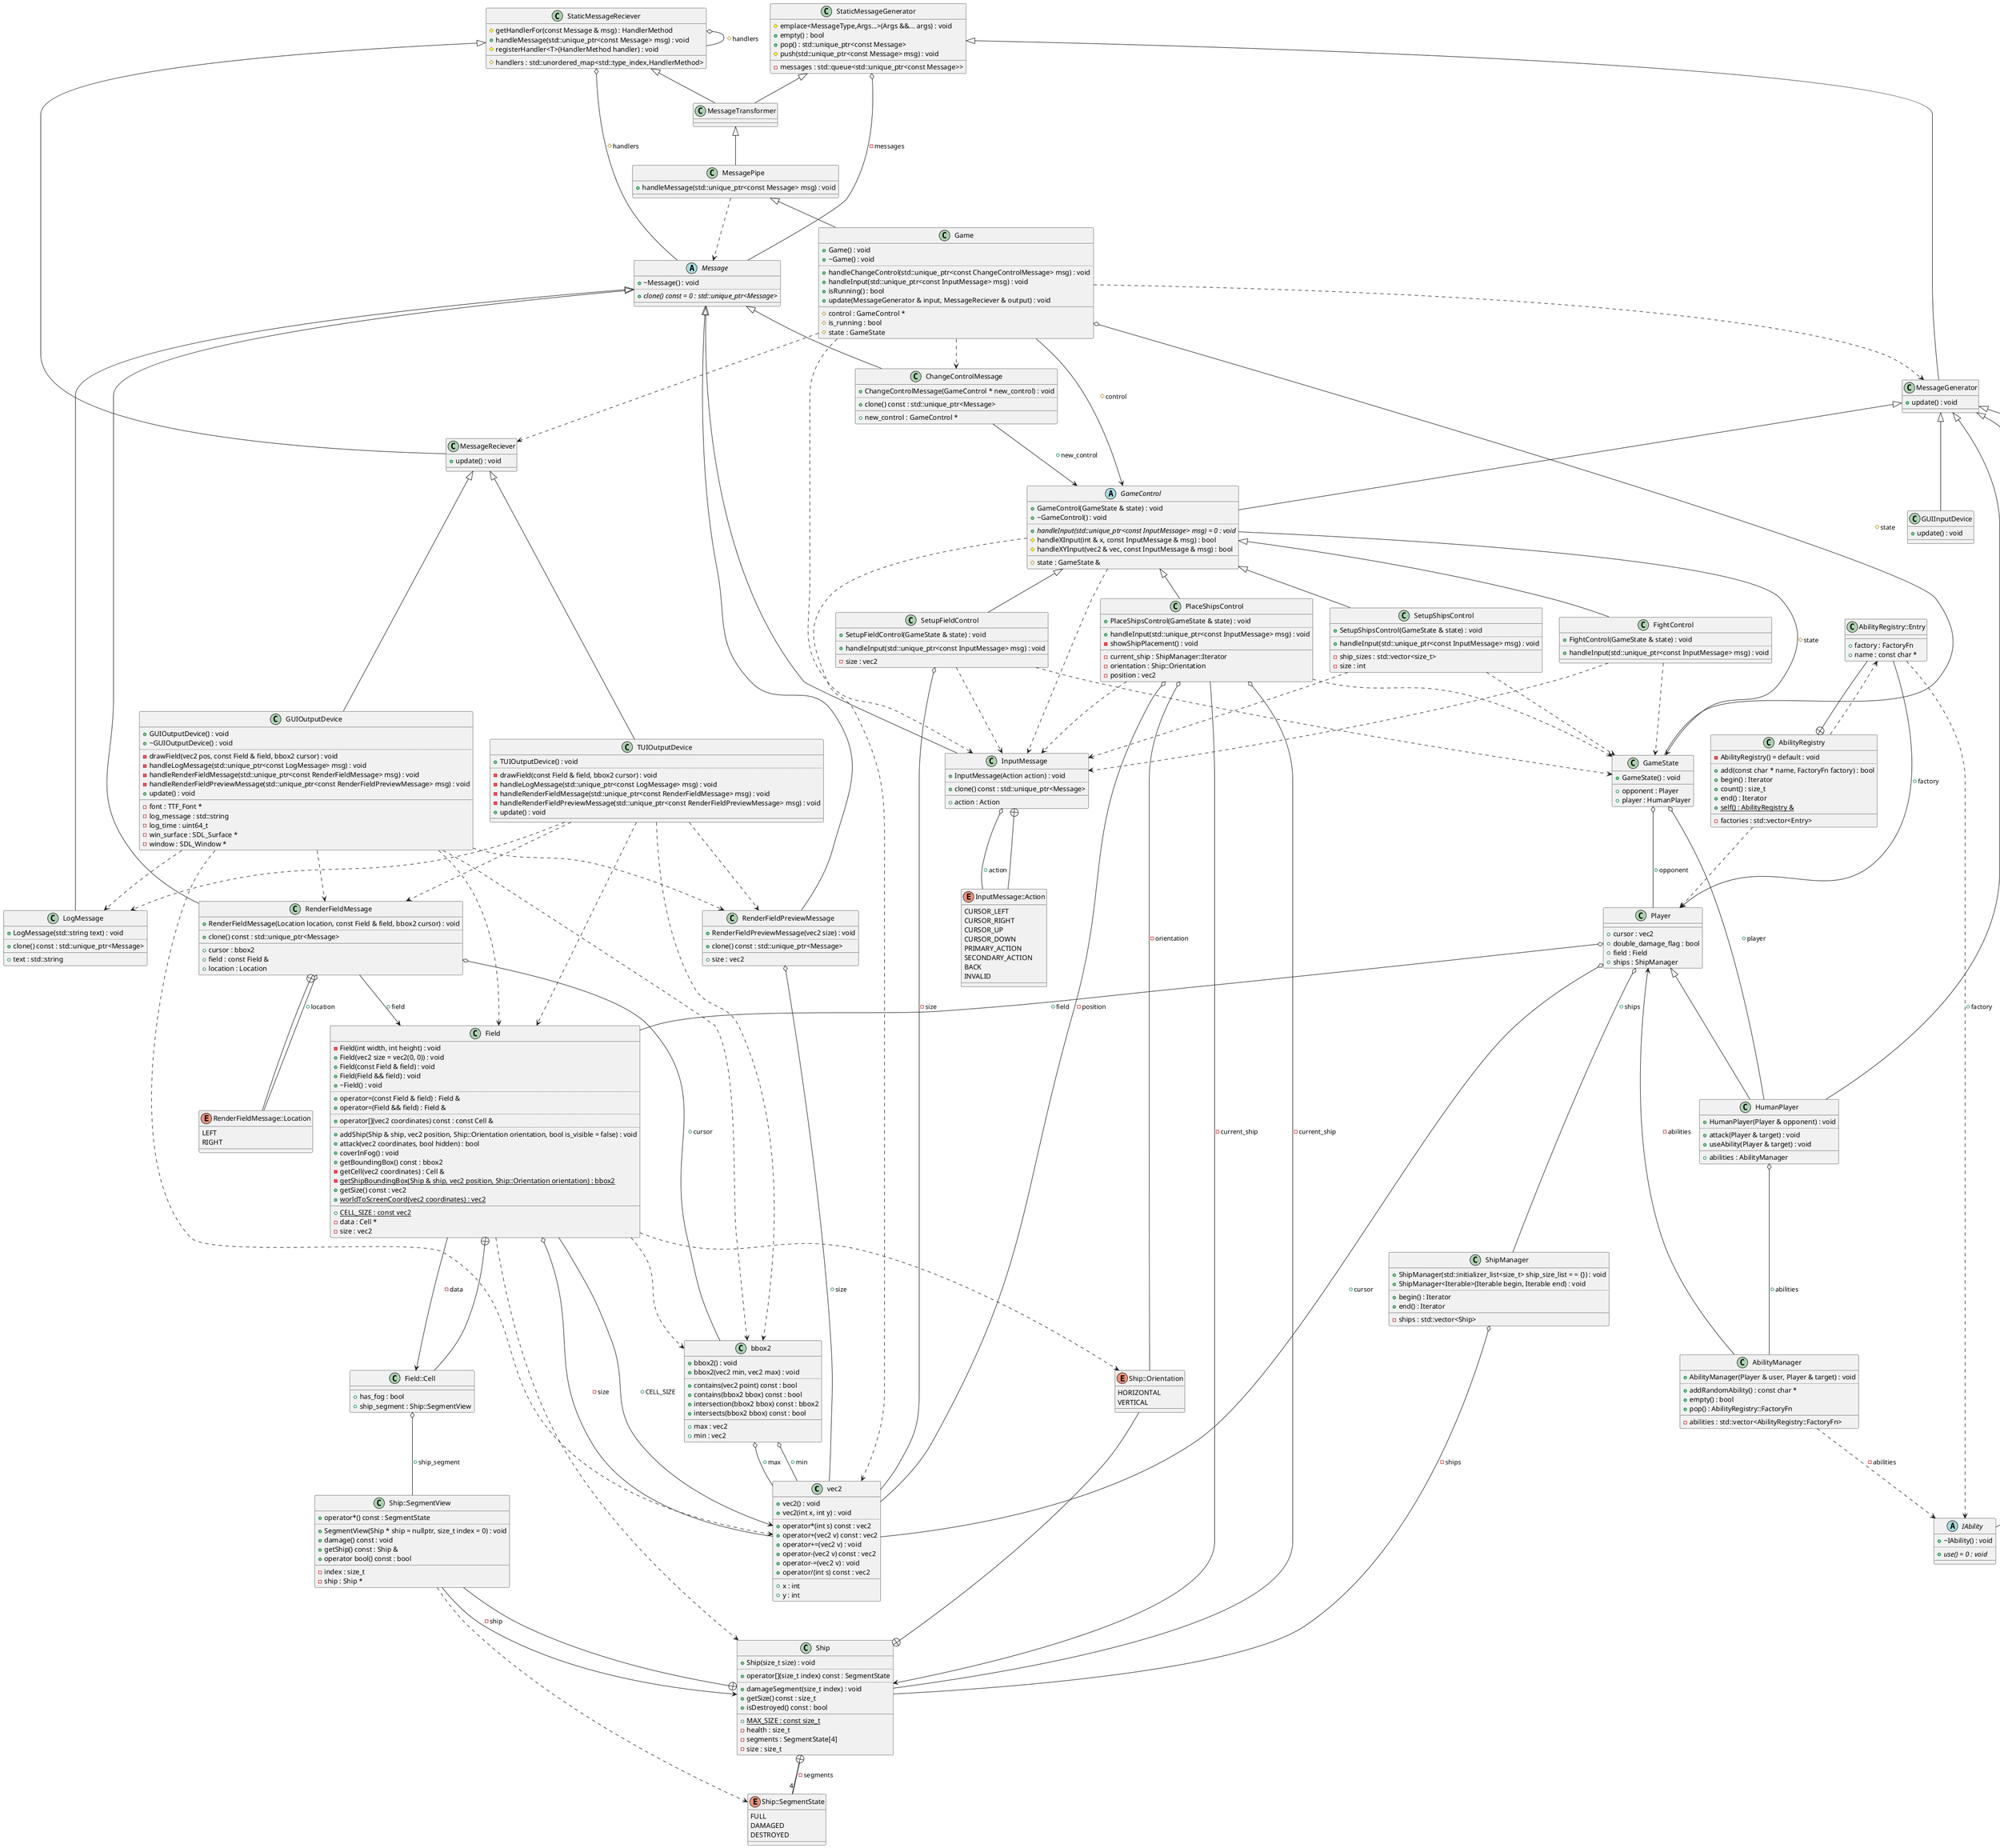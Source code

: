 @startuml
class "vec2" as C_0014202929920437685145
class C_0014202929920437685145 {
+vec2() : void
+vec2(int x, int y) : void
..
+operator*(int s) const : vec2
+operator+(vec2 v) const : vec2
+operator+=(vec2 v) : void
+operator-(vec2 v) const : vec2
+operator-=(vec2 v) : void
+operator/(int s) const : vec2
__
+x : int
+y : int
}
class "bbox2" as C_0004575140701196749888
class C_0004575140701196749888 {
+bbox2() : void
+bbox2(vec2 min, vec2 max) : void
..
+contains(vec2 point) const : bool
+contains(bbox2 bbox) const : bool
+intersection(bbox2 bbox) const : bbox2
+intersects(bbox2 bbox) const : bool
__
+max : vec2
+min : vec2
}
class "Ship" as C_0002192735519759042926
class C_0002192735519759042926 {
+Ship(size_t size) : void
..
+operator[](size_t index) const : SegmentState
..
+damageSegment(size_t index) : void
+getSize() const : size_t
+isDestroyed() const : bool
__
{static} +MAX_SIZE : const size_t
-health : size_t
-segments : SegmentState[4]
-size : size_t
}
enum "Ship::Orientation" as C_0016486133843191460874
enum C_0016486133843191460874 {
HORIZONTAL
VERTICAL
}
enum "Ship::SegmentState" as C_0016504194871418604781
enum C_0016504194871418604781 {
FULL
DAMAGED
DESTROYED
}
class "Ship::SegmentView" as C_0006764281880237464613
class C_0006764281880237464613 {
+operator*() const : SegmentState
..
+SegmentView(Ship * ship = nullptr, size_t index = 0) : void
+damage() const : void
+getShip() const : Ship &
+operator bool() const : bool
__
-index : size_t
-ship : Ship *
}
class "Field" as C_0011726100853778997750
class C_0011726100853778997750 {
-Field(int width, int height) : void
+Field(vec2 size = vec2(0, 0)) : void
+Field(const Field & field) : void
+Field(Field && field) : void
+~Field() : void
..
+operator=(const Field & field) : Field &
+operator=(Field && field) : Field &
..
+operator[](vec2 coordinates) const : const Cell &
..
+addShip(Ship & ship, vec2 position, Ship::Orientation orientation, bool is_visible = false) : void
+attack(vec2 coordinates, bool hidden) : bool
+coverInFog() : void
+getBoundingBox() const : bbox2
-getCell(vec2 coordinates) : Cell &
{static} -getShipBoundingBox(Ship & ship, vec2 position, Ship::Orientation orientation) : bbox2
+getSize() const : vec2
{static} +worldToScreenCoord(vec2 coordinates) : vec2
__
{static} +CELL_SIZE : const vec2
-data : Cell *
-size : vec2
}
class "Field::Cell" as C_0009537728670028662154
class C_0009537728670028662154 {
__
+has_fog : bool
+ship_segment : Ship::SegmentView
}
abstract "Message" as C_0012057334932614623279
abstract C_0012057334932614623279 {
+~Message() : void
..
{abstract} +clone() const = 0 : std::unique_ptr<Message>
__
}
class "InputMessage" as C_0011967384206468060539
class C_0011967384206468060539 {
+InputMessage(Action action) : void
..
+clone() const : std::unique_ptr<Message>
__
+action : Action
}
enum "InputMessage::Action" as C_0014261915196793183452
enum C_0014261915196793183452 {
CURSOR_LEFT
CURSOR_RIGHT
CURSOR_UP
CURSOR_DOWN
PRIMARY_ACTION
SECONDARY_ACTION
BACK
INVALID
}
class "RenderFieldMessage" as C_0017477181579766220527
class C_0017477181579766220527 {
+RenderFieldMessage(Location location, const Field & field, bbox2 cursor) : void
..
+clone() const : std::unique_ptr<Message>
__
+cursor : bbox2
+field : const Field &
+location : Location
}
enum "RenderFieldMessage::Location" as C_0008420114240218220723
enum C_0008420114240218220723 {
LEFT
RIGHT
}
class "RenderFieldPreviewMessage" as C_0015152662515183216554
class C_0015152662515183216554 {
+RenderFieldPreviewMessage(vec2 size) : void
..
+clone() const : std::unique_ptr<Message>
__
+size : vec2
}
class "LogMessage" as C_0003555649030164217784
class C_0003555649030164217784 {
+LogMessage(std::string text) : void
..
+clone() const : std::unique_ptr<Message>
__
+text : std::string
}
class "ChangeControlMessage" as C_0005859226858777572307
class C_0005859226858777572307 {
+ChangeControlMessage(GameControl * new_control) : void
..
+clone() const : std::unique_ptr<Message>
__
+new_control : GameControl *
}
class "StaticMessageGenerator" as C_0009859214580188062920
class C_0009859214580188062920 {
#emplace<MessageType,Args...>(Args &&... args) : void
+empty() : bool
+pop() : std::unique_ptr<const Message>
#push(std::unique_ptr<const Message> msg) : void
__
-messages : std::queue<std::unique_ptr<const Message>>
}
class "MessageGenerator" as C_0001898742367137229370
class C_0001898742367137229370 {
+update() : void
__
}
class "StaticMessageReciever" as C_0013441948596296022947
class C_0013441948596296022947 {
#getHandlerFor(const Message & msg) : HandlerMethod
+handleMessage(std::unique_ptr<const Message> msg) : void
#registerHandler<T>(HandlerMethod handler) : void
__
#handlers : std::unordered_map<std::type_index,HandlerMethod>
}
class "MessageReciever" as C_0009294112219172278268
class C_0009294112219172278268 {
+update() : void
__
}
class "MessageTransformer" as C_0004505852679299122379
class C_0004505852679299122379 {
__
}
class "MessagePipe" as C_0012248427572082104194
class C_0012248427572082104194 {
+handleMessage(std::unique_ptr<const Message> msg) : void
__
}
class "ShipManager" as C_0009483704207473404256
class C_0009483704207473404256 {
+ShipManager(std::initializer_list<size_t> ship_size_list = = {}) : void
+ShipManager<Iterable>(Iterable begin, Iterable end) : void
..
+begin() : Iterator
+end() : Iterator
__
-ships : std::vector<Ship>
}
class "Player" as C_0008321673754078840608
class C_0008321673754078840608 {
__
+cursor : vec2
+double_damage_flag : bool
+field : Field
+ships : ShipManager
}
abstract "IAbility" as C_0017515876381559383466
abstract C_0017515876381559383466 {
+~IAbility() : void
..
{abstract} +use() = 0 : void
__
}
class "AbilityRegistry" as C_0007359110578781135047
class C_0007359110578781135047 {
-AbilityRegistry() = default : void
..
+add(const char * name, FactoryFn factory) : bool
+begin() : Iterator
+count() : size_t
+end() : Iterator
{static} +self() : AbilityRegistry &
__
-factories : std::vector<Entry>
}
class "AbilityRegistry::Entry" as C_0000862275520697867199
class C_0000862275520697867199 {
__
+factory : FactoryFn
+name : const char *
}
abstract "GameControl" as C_0018327406431832752234
abstract C_0018327406431832752234 {
+GameControl(GameState & state) : void
+~GameControl() : void
..
{abstract} +handleInput(std::unique_ptr<const InputMessage> msg) = 0 : void
#handleXInput(int & x, const InputMessage & msg) : bool
#handleXYInput(vec2 & vec, const InputMessage & msg) : bool
__
#state : GameState &
}
class "AbilityManager" as C_0000787211276188474077
class C_0000787211276188474077 {
+AbilityManager(Player & user, Player & target) : void
..
+addRandomAbility() : const char *
+empty() : bool
+pop() : AbilityRegistry::FactoryFn
__
-abilities : std::vector<AbilityRegistry::FactoryFn>
}
class "HumanPlayer" as C_0013025510819651191744
class C_0013025510819651191744 {
+HumanPlayer(Player & opponent) : void
..
+attack(Player & target) : void
+useAbility(Player & target) : void
__
+abilities : AbilityManager
}
class "GameState" as C_0008519102478726695553
class C_0008519102478726695553 {
+GameState() : void
__
+opponent : Player
+player : HumanPlayer
}
class "FightControl" as C_0004223601960260428185
class C_0004223601960260428185 {
+FightControl(GameState & state) : void
..
+handleInput(std::unique_ptr<const InputMessage> msg) : void
__
}
class "PlaceShipsControl" as C_0013918047988641088159
class C_0013918047988641088159 {
+PlaceShipsControl(GameState & state) : void
..
+handleInput(std::unique_ptr<const InputMessage> msg) : void
-showShipPlacement() : void
__
-current_ship : ShipManager::Iterator
-orientation : Ship::Orientation
-position : vec2
}
class "SetupShipsControl" as C_0009505110142782394327
class C_0009505110142782394327 {
+SetupShipsControl(GameState & state) : void
..
+handleInput(std::unique_ptr<const InputMessage> msg) : void
__
-ship_sizes : std::vector<size_t>
-size : int
}
class "SetupFieldControl" as C_0003236065810157856770
class C_0003236065810157856770 {
+SetupFieldControl(GameState & state) : void
..
+handleInput(std::unique_ptr<const InputMessage> msg) : void
__
-size : vec2
}
class "Game" as C_0017304172626563555845
class C_0017304172626563555845 {
+Game() : void
+~Game() : void
..
+handleChangeControl(std::unique_ptr<const ChangeControlMessage> msg) : void
+handleInput(std::unique_ptr<const InputMessage> msg) : void
+isRunning() : bool
+update(MessageGenerator & input, MessageReciever & output) : void
__
#control : GameControl *
#is_running : bool
#state : GameState
}
class "TUIInputDevice" as C_0004911612563944494107
class C_0004911612563944494107 {
+update() : void
__
}
class "TUIOutputDevice" as C_0009494710666426202988
class C_0009494710666426202988 {
+TUIOutputDevice() : void
..
-drawField(const Field & field, bbox2 cursor) : void
-handleLogMessage(std::unique_ptr<const LogMessage> msg) : void
-handleRenderFieldMessage(std::unique_ptr<const RenderFieldMessage> msg) : void
-handleRenderFieldPreviewMessage(std::unique_ptr<const RenderFieldPreviewMessage> msg) : void
+update() : void
__
}
class "GUIInputDevice" as C_0002007091943744299805
class C_0002007091943744299805 {
+update() : void
__
}
class "GUIOutputDevice" as C_0003978306484513571670
class C_0003978306484513571670 {
+GUIOutputDevice() : void
+~GUIOutputDevice() : void
..
-drawField(vec2 pos, const Field & field, bbox2 cursor) : void
-handleLogMessage(std::unique_ptr<const LogMessage> msg) : void
-handleRenderFieldMessage(std::unique_ptr<const RenderFieldMessage> msg) : void
-handleRenderFieldPreviewMessage(std::unique_ptr<const RenderFieldPreviewMessage> msg) : void
+update() : void
__
-font : TTF_Font *
-log_message : std::string
-log_time : uint64_t
-win_surface : SDL_Surface *
-window : SDL_Window *
}
C_0004575140701196749888 o-- C_0014202929920437685145 : +min
C_0004575140701196749888 o-- C_0014202929920437685145 : +max
C_0002192735519759042926 o-- "4" C_0016504194871418604781 : -segments
C_0016486133843191460874 --+ C_0002192735519759042926
C_0016504194871418604781 --+ C_0002192735519759042926
C_0006764281880237464613 --+ C_0002192735519759042926
C_0006764281880237464613 ..> C_0016504194871418604781
C_0006764281880237464613 --> C_0002192735519759042926 : -ship
C_0011726100853778997750 ..> C_0002192735519759042926
C_0011726100853778997750 ..> C_0016486133843191460874
C_0011726100853778997750 ..> C_0004575140701196749888
C_0011726100853778997750 --> C_0009537728670028662154 : -data
C_0011726100853778997750 o-- C_0014202929920437685145 : -size
C_0011726100853778997750 --> C_0014202929920437685145 : +CELL_SIZE
C_0009537728670028662154 --+ C_0011726100853778997750
C_0009537728670028662154 o-- C_0006764281880237464613 : +ship_segment
C_0011967384206468060539 o-- C_0014261915196793183452 : +action
C_0012057334932614623279 <|-- C_0011967384206468060539

C_0014261915196793183452 --+ C_0011967384206468060539
C_0017477181579766220527 o-- C_0008420114240218220723 : +location
C_0017477181579766220527 --> C_0011726100853778997750 : +field
C_0017477181579766220527 o-- C_0004575140701196749888 : +cursor
C_0012057334932614623279 <|-- C_0017477181579766220527

C_0008420114240218220723 --+ C_0017477181579766220527
C_0015152662515183216554 o-- C_0014202929920437685145 : +size
C_0012057334932614623279 <|-- C_0015152662515183216554

C_0012057334932614623279 <|-- C_0003555649030164217784

C_0005859226858777572307 --> C_0018327406431832752234 : +new_control
C_0012057334932614623279 <|-- C_0005859226858777572307

C_0009859214580188062920 o-- C_0012057334932614623279 : -messages
C_0009859214580188062920 <|-- C_0001898742367137229370

C_0013441948596296022947 o-- C_0013441948596296022947 : #handlers
C_0013441948596296022947 o-- C_0012057334932614623279 : #handlers
C_0013441948596296022947 <|-- C_0009294112219172278268

C_0013441948596296022947 <|-- C_0004505852679299122379

C_0009859214580188062920 <|-- C_0004505852679299122379

C_0012248427572082104194 ..> C_0012057334932614623279
C_0004505852679299122379 <|-- C_0012248427572082104194

C_0009483704207473404256 o-- C_0002192735519759042926 : -ships
C_0008321673754078840608 o-- C_0011726100853778997750 : +field
C_0008321673754078840608 o-- C_0009483704207473404256 : +ships
C_0008321673754078840608 o-- C_0014202929920437685145 : +cursor
C_0001898742367137229370 <|-- C_0017515876381559383466

C_0007359110578781135047 ..> C_0000862275520697867199
C_0007359110578781135047 ..> C_0008321673754078840608
C_0000862275520697867199 --+ C_0007359110578781135047
C_0000862275520697867199 ..> C_0017515876381559383466 : +factory
C_0000862275520697867199 --> C_0008321673754078840608 : +factory
C_0018327406431832752234 ..> C_0014202929920437685145
C_0018327406431832752234 ..> C_0011967384206468060539
C_0018327406431832752234 --> C_0008519102478726695553 : #state
C_0001898742367137229370 <|-- C_0018327406431832752234

C_0000787211276188474077 ..> C_0017515876381559383466 : -abilities
C_0000787211276188474077 --> C_0008321673754078840608 : -abilities
C_0013025510819651191744 o-- C_0000787211276188474077 : +abilities
C_0008321673754078840608 <|-- C_0013025510819651191744

C_0001898742367137229370 <|-- C_0013025510819651191744

C_0008519102478726695553 o-- C_0013025510819651191744 : +player
C_0008519102478726695553 o-- C_0008321673754078840608 : +opponent
C_0004223601960260428185 ..> C_0008519102478726695553
C_0004223601960260428185 ..> C_0011967384206468060539
C_0018327406431832752234 <|-- C_0004223601960260428185

C_0013918047988641088159 ..> C_0008519102478726695553
C_0013918047988641088159 ..> C_0011967384206468060539
C_0013918047988641088159 o-- C_0014202929920437685145 : -position
C_0013918047988641088159 o-- C_0016486133843191460874 : -orientation
C_0013918047988641088159 --> C_0002192735519759042926 : -current_ship
C_0013918047988641088159 o-- C_0002192735519759042926 : -current_ship
C_0018327406431832752234 <|-- C_0013918047988641088159

C_0009505110142782394327 ..> C_0008519102478726695553
C_0009505110142782394327 ..> C_0011967384206468060539
C_0018327406431832752234 <|-- C_0009505110142782394327

C_0003236065810157856770 ..> C_0008519102478726695553
C_0003236065810157856770 ..> C_0011967384206468060539
C_0003236065810157856770 o-- C_0014202929920437685145 : -size
C_0018327406431832752234 <|-- C_0003236065810157856770

C_0017304172626563555845 ..> C_0011967384206468060539
C_0017304172626563555845 ..> C_0005859226858777572307
C_0017304172626563555845 ..> C_0001898742367137229370
C_0017304172626563555845 ..> C_0009294112219172278268
C_0017304172626563555845 o-- C_0008519102478726695553 : #state
C_0017304172626563555845 --> C_0018327406431832752234 : #control
C_0012248427572082104194 <|-- C_0017304172626563555845

C_0001898742367137229370 <|-- C_0004911612563944494107

C_0009494710666426202988 ..> C_0011726100853778997750
C_0009494710666426202988 ..> C_0004575140701196749888
C_0009494710666426202988 ..> C_0003555649030164217784
C_0009494710666426202988 ..> C_0017477181579766220527
C_0009494710666426202988 ..> C_0015152662515183216554
C_0009294112219172278268 <|-- C_0009494710666426202988

C_0001898742367137229370 <|-- C_0002007091943744299805

C_0003978306484513571670 ..> C_0014202929920437685145
C_0003978306484513571670 ..> C_0011726100853778997750
C_0003978306484513571670 ..> C_0004575140701196749888
C_0003978306484513571670 ..> C_0003555649030164217784
C_0003978306484513571670 ..> C_0017477181579766220527
C_0003978306484513571670 ..> C_0015152662515183216554
C_0009294112219172278268 <|-- C_0003978306484513571670


'Generated with clang-uml, version 0.5.5
'LLVM version Ubuntu clang version 18.1.3 (1ubuntu1)
@enduml
